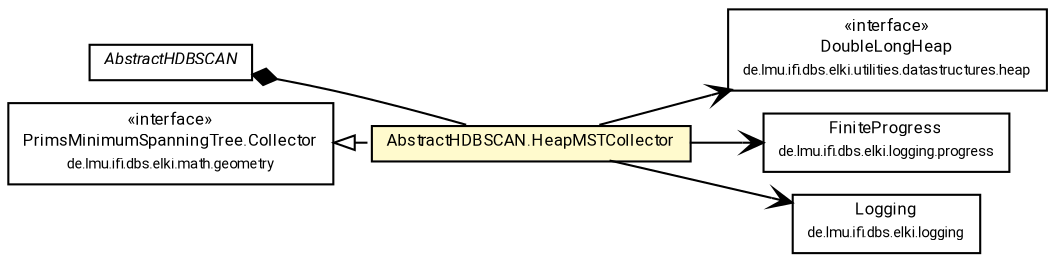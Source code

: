 #!/usr/local/bin/dot
#
# Class diagram 
# Generated by UMLGraph version R5_7_2-60-g0e99a6 (http://www.spinellis.gr/umlgraph/)
#

digraph G {
	graph [fontnames="svg"]
	edge [fontname="Roboto",fontsize=7,labelfontname="Roboto",labelfontsize=7,color="black"];
	node [fontname="Roboto",fontcolor="black",fontsize=8,shape=plaintext,margin=0,width=0,height=0];
	nodesep=0.15;
	ranksep=0.25;
	rankdir=LR;
	// de.lmu.ifi.dbs.elki.algorithm.clustering.hierarchical.AbstractHDBSCAN<O, R extends de.lmu.ifi.dbs.elki.result.Result>
	c1061453 [label=<<table title="de.lmu.ifi.dbs.elki.algorithm.clustering.hierarchical.AbstractHDBSCAN" border="0" cellborder="1" cellspacing="0" cellpadding="2" href="AbstractHDBSCAN.html" target="_parent">
		<tr><td><table border="0" cellspacing="0" cellpadding="1">
		<tr><td align="center" balign="center"> <font face="Roboto"><i>AbstractHDBSCAN</i></font> </td></tr>
		</table></td></tr>
		</table>>, URL="AbstractHDBSCAN.html"];
	// de.lmu.ifi.dbs.elki.algorithm.clustering.hierarchical.AbstractHDBSCAN.HeapMSTCollector
	c1061455 [label=<<table title="de.lmu.ifi.dbs.elki.algorithm.clustering.hierarchical.AbstractHDBSCAN.HeapMSTCollector" border="0" cellborder="1" cellspacing="0" cellpadding="2" bgcolor="lemonChiffon" href="AbstractHDBSCAN.HeapMSTCollector.html" target="_parent">
		<tr><td><table border="0" cellspacing="0" cellpadding="1">
		<tr><td align="center" balign="center"> <font face="Roboto">AbstractHDBSCAN.HeapMSTCollector</font> </td></tr>
		</table></td></tr>
		</table>>, URL="AbstractHDBSCAN.HeapMSTCollector.html"];
	// de.lmu.ifi.dbs.elki.math.geometry.PrimsMinimumSpanningTree.Collector
	c1062686 [label=<<table title="de.lmu.ifi.dbs.elki.math.geometry.PrimsMinimumSpanningTree.Collector" border="0" cellborder="1" cellspacing="0" cellpadding="2" href="../../../math/geometry/PrimsMinimumSpanningTree.Collector.html" target="_parent">
		<tr><td><table border="0" cellspacing="0" cellpadding="1">
		<tr><td align="center" balign="center"> &#171;interface&#187; </td></tr>
		<tr><td align="center" balign="center"> <font face="Roboto">PrimsMinimumSpanningTree.Collector</font> </td></tr>
		<tr><td align="center" balign="center"> <font face="Roboto" point-size="7.0">de.lmu.ifi.dbs.elki.math.geometry</font> </td></tr>
		</table></td></tr>
		</table>>, URL="../../../math/geometry/PrimsMinimumSpanningTree.Collector.html"];
	// de.lmu.ifi.dbs.elki.utilities.datastructures.heap.DoubleLongHeap
	c1062912 [label=<<table title="de.lmu.ifi.dbs.elki.utilities.datastructures.heap.DoubleLongHeap" border="0" cellborder="1" cellspacing="0" cellpadding="2" href="../../../utilities/datastructures/heap/DoubleLongHeap.html" target="_parent">
		<tr><td><table border="0" cellspacing="0" cellpadding="1">
		<tr><td align="center" balign="center"> &#171;interface&#187; </td></tr>
		<tr><td align="center" balign="center"> <font face="Roboto">DoubleLongHeap</font> </td></tr>
		<tr><td align="center" balign="center"> <font face="Roboto" point-size="7.0">de.lmu.ifi.dbs.elki.utilities.datastructures.heap</font> </td></tr>
		</table></td></tr>
		</table>>, URL="../../../utilities/datastructures/heap/DoubleLongHeap.html"];
	// de.lmu.ifi.dbs.elki.logging.progress.FiniteProgress
	c1063630 [label=<<table title="de.lmu.ifi.dbs.elki.logging.progress.FiniteProgress" border="0" cellborder="1" cellspacing="0" cellpadding="2" href="../../../logging/progress/FiniteProgress.html" target="_parent">
		<tr><td><table border="0" cellspacing="0" cellpadding="1">
		<tr><td align="center" balign="center"> <font face="Roboto">FiniteProgress</font> </td></tr>
		<tr><td align="center" balign="center"> <font face="Roboto" point-size="7.0">de.lmu.ifi.dbs.elki.logging.progress</font> </td></tr>
		</table></td></tr>
		</table>>, URL="../../../logging/progress/FiniteProgress.html"];
	// de.lmu.ifi.dbs.elki.logging.Logging
	c1063636 [label=<<table title="de.lmu.ifi.dbs.elki.logging.Logging" border="0" cellborder="1" cellspacing="0" cellpadding="2" href="../../../logging/Logging.html" target="_parent">
		<tr><td><table border="0" cellspacing="0" cellpadding="1">
		<tr><td align="center" balign="center"> <font face="Roboto">Logging</font> </td></tr>
		<tr><td align="center" balign="center"> <font face="Roboto" point-size="7.0">de.lmu.ifi.dbs.elki.logging</font> </td></tr>
		</table></td></tr>
		</table>>, URL="../../../logging/Logging.html"];
	// de.lmu.ifi.dbs.elki.algorithm.clustering.hierarchical.AbstractHDBSCAN<O, R extends de.lmu.ifi.dbs.elki.result.Result> composed de.lmu.ifi.dbs.elki.algorithm.clustering.hierarchical.AbstractHDBSCAN.HeapMSTCollector
	c1061453 -> c1061455 [arrowhead=none,arrowtail=diamond,dir=back,weight=6];
	// de.lmu.ifi.dbs.elki.algorithm.clustering.hierarchical.AbstractHDBSCAN.HeapMSTCollector implements de.lmu.ifi.dbs.elki.math.geometry.PrimsMinimumSpanningTree.Collector
	c1062686 -> c1061455 [arrowtail=empty,style=dashed,dir=back,weight=9];
	// de.lmu.ifi.dbs.elki.algorithm.clustering.hierarchical.AbstractHDBSCAN.HeapMSTCollector navassoc de.lmu.ifi.dbs.elki.utilities.datastructures.heap.DoubleLongHeap
	c1061455 -> c1062912 [arrowhead=open,weight=1];
	// de.lmu.ifi.dbs.elki.algorithm.clustering.hierarchical.AbstractHDBSCAN.HeapMSTCollector navassoc de.lmu.ifi.dbs.elki.logging.progress.FiniteProgress
	c1061455 -> c1063630 [arrowhead=open,weight=1];
	// de.lmu.ifi.dbs.elki.algorithm.clustering.hierarchical.AbstractHDBSCAN.HeapMSTCollector navassoc de.lmu.ifi.dbs.elki.logging.Logging
	c1061455 -> c1063636 [arrowhead=open,weight=1];
}


